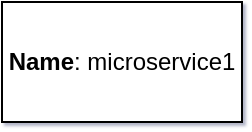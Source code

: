 <mxfile type="MultiCloud">
	<diagram id="diagram_1" name="AWS components">
		<mxGraphModel dx="1015" dy="661" grid="1" gridSize="10" guides="1" tooltips="1" connect="1" arrows="1" fold="1" page="1" pageScale="1" pageWidth="850" pageHeight="1100" math="0" shadow="1">
			<root>
				<mxCell id="0"/>
				<mxCell id="1" parent="0"/>
				<mxCell id="vertex:rectangle:rect1" value="&lt;b&gt;Name&lt;/b&gt;: microservice1" style="rounded=0;whiteSpace=wrap;html=1;labelBackgroundColor=none;" parent="1" vertex="1">
					<mxGeometry width="120" height="60" as="geometry"/>
				</mxCell>
			</root>
		</mxGraphModel>
	</diagram>
</mxfile>